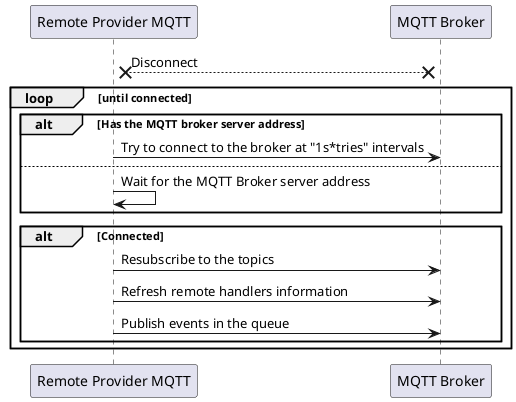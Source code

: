 Licensed to the Apache Software Foundation (ASF) under one or more
contributor license agreements.  See the NOTICE file distributed with
this work for additional information regarding copyright ownership.
The ASF licenses this file to You under the Apache License, Version 2.0
(the "License"); you may not use this file except in compliance with
the License.  You may obtain a copy of the License at

    http://www.apache.org/licenses/LICENSE-2.0

Unless required by applicable law or agreed to in writing, software
distributed under the License is distributed on an "AS IS" BASIS,
WITHOUT WARRANTIES OR CONDITIONS OF ANY KIND, either express or implied.
See the License for the specific language governing permissions and
limitations under the License.

@startuml
'https://plantuml.com/sequence-diagram

participant "Remote Provider MQTT" as RemoteProviderMQTT
participant "MQTT Broker" as MqttBroker

RemoteProviderMQTT  x<-->x MqttBroker : Disconnect

loop until connected
    alt Has the MQTT broker server address
        RemoteProviderMQTT -> MqttBroker: Try to connect to the broker at "1s*tries" intervals
    else
        RemoteProviderMQTT -> RemoteProviderMQTT: Wait for the MQTT Broker server address
    end alt

    alt Connected
        RemoteProviderMQTT -> MqttBroker: Resubscribe to the topics
        RemoteProviderMQTT -> MqttBroker: Refresh remote handlers information
        RemoteProviderMQTT -> MqttBroker: Publish events in the queue
    end alt
end

@enduml